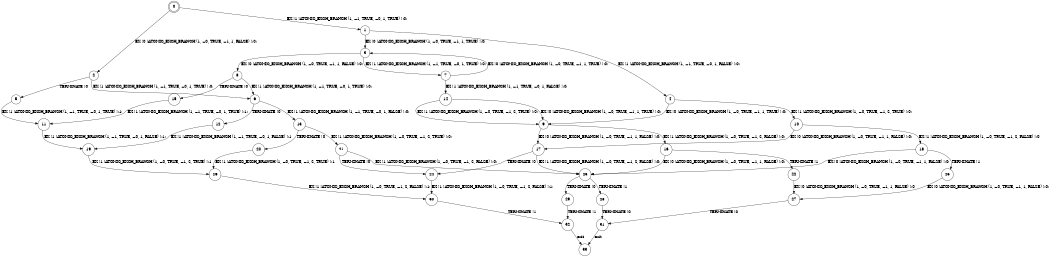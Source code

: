 digraph BCG {
size = "7, 10.5";
center = TRUE;
node [shape = circle];
0 [peripheries = 2];
0 -> 1 [label = "EX !1 !ATOMIC_EXCH_BRANCH (1, +1, TRUE, +0, 1, TRUE) !:0:"];
0 -> 2 [label = "EX !0 !ATOMIC_EXCH_BRANCH (1, +0, TRUE, +1, 1, FALSE) !:0:"];
1 -> 3 [label = "EX !0 !ATOMIC_EXCH_BRANCH (1, +0, TRUE, +1, 1, TRUE) !:0:"];
1 -> 4 [label = "EX !1 !ATOMIC_EXCH_BRANCH (1, +1, TRUE, +0, 1, FALSE) !:0:"];
2 -> 5 [label = "TERMINATE !0"];
2 -> 6 [label = "EX !1 !ATOMIC_EXCH_BRANCH (1, +1, TRUE, +0, 1, TRUE) !:0:"];
3 -> 7 [label = "EX !1 !ATOMIC_EXCH_BRANCH (1, +1, TRUE, +0, 1, TRUE) !:0:"];
3 -> 8 [label = "EX !0 !ATOMIC_EXCH_BRANCH (1, +0, TRUE, +1, 1, FALSE) !:0:"];
4 -> 9 [label = "EX !0 !ATOMIC_EXCH_BRANCH (1, +0, TRUE, +1, 1, TRUE) !:0:"];
4 -> 10 [label = "EX !1 !ATOMIC_EXCH_BRANCH (1, +0, TRUE, +1, 2, TRUE) !:0:"];
5 -> 11 [label = "EX !1 !ATOMIC_EXCH_BRANCH (1, +1, TRUE, +0, 1, TRUE) !:1:"];
6 -> 12 [label = "TERMINATE !0"];
6 -> 13 [label = "EX !1 !ATOMIC_EXCH_BRANCH (1, +1, TRUE, +0, 1, FALSE) !:0:"];
7 -> 14 [label = "EX !1 !ATOMIC_EXCH_BRANCH (1, +1, TRUE, +0, 1, FALSE) !:0:"];
7 -> 3 [label = "EX !0 !ATOMIC_EXCH_BRANCH (1, +0, TRUE, +1, 1, TRUE) !:0:"];
8 -> 15 [label = "TERMINATE !0"];
8 -> 6 [label = "EX !1 !ATOMIC_EXCH_BRANCH (1, +1, TRUE, +0, 1, TRUE) !:0:"];
9 -> 16 [label = "EX !1 !ATOMIC_EXCH_BRANCH (1, +0, TRUE, +1, 2, FALSE) !:0:"];
9 -> 17 [label = "EX !0 !ATOMIC_EXCH_BRANCH (1, +0, TRUE, +1, 1, FALSE) !:0:"];
10 -> 17 [label = "EX !0 !ATOMIC_EXCH_BRANCH (1, +0, TRUE, +1, 1, FALSE) !:0:"];
10 -> 18 [label = "EX !1 !ATOMIC_EXCH_BRANCH (1, +0, TRUE, +1, 2, FALSE) !:0:"];
11 -> 19 [label = "EX !1 !ATOMIC_EXCH_BRANCH (1, +1, TRUE, +0, 1, FALSE) !:1:"];
12 -> 19 [label = "EX !1 !ATOMIC_EXCH_BRANCH (1, +1, TRUE, +0, 1, FALSE) !:1:"];
13 -> 20 [label = "TERMINATE !0"];
13 -> 21 [label = "EX !1 !ATOMIC_EXCH_BRANCH (1, +0, TRUE, +1, 2, TRUE) !:0:"];
14 -> 9 [label = "EX !1 !ATOMIC_EXCH_BRANCH (1, +0, TRUE, +1, 2, TRUE) !:0:"];
14 -> 9 [label = "EX !0 !ATOMIC_EXCH_BRANCH (1, +0, TRUE, +1, 1, TRUE) !:0:"];
15 -> 11 [label = "EX !1 !ATOMIC_EXCH_BRANCH (1, +1, TRUE, +0, 1, TRUE) !:1:"];
16 -> 22 [label = "TERMINATE !1"];
16 -> 23 [label = "EX !0 !ATOMIC_EXCH_BRANCH (1, +0, TRUE, +1, 1, FALSE) !:0:"];
17 -> 24 [label = "TERMINATE !0"];
17 -> 23 [label = "EX !1 !ATOMIC_EXCH_BRANCH (1, +0, TRUE, +1, 2, FALSE) !:0:"];
18 -> 25 [label = "TERMINATE !1"];
18 -> 23 [label = "EX !0 !ATOMIC_EXCH_BRANCH (1, +0, TRUE, +1, 1, FALSE) !:0:"];
19 -> 26 [label = "EX !1 !ATOMIC_EXCH_BRANCH (1, +0, TRUE, +1, 2, TRUE) !:1:"];
20 -> 26 [label = "EX !1 !ATOMIC_EXCH_BRANCH (1, +0, TRUE, +1, 2, TRUE) !:1:"];
21 -> 24 [label = "TERMINATE !0"];
21 -> 23 [label = "EX !1 !ATOMIC_EXCH_BRANCH (1, +0, TRUE, +1, 2, FALSE) !:0:"];
22 -> 27 [label = "EX !0 !ATOMIC_EXCH_BRANCH (1, +0, TRUE, +1, 1, FALSE) !:0:"];
23 -> 28 [label = "TERMINATE !1"];
23 -> 29 [label = "TERMINATE !0"];
24 -> 30 [label = "EX !1 !ATOMIC_EXCH_BRANCH (1, +0, TRUE, +1, 2, FALSE) !:1:"];
25 -> 27 [label = "EX !0 !ATOMIC_EXCH_BRANCH (1, +0, TRUE, +1, 1, FALSE) !:0:"];
26 -> 30 [label = "EX !1 !ATOMIC_EXCH_BRANCH (1, +0, TRUE, +1, 2, FALSE) !:1:"];
27 -> 31 [label = "TERMINATE !0"];
28 -> 31 [label = "TERMINATE !0"];
29 -> 32 [label = "TERMINATE !1"];
30 -> 32 [label = "TERMINATE !1"];
31 -> 33 [label = "exit"];
32 -> 33 [label = "exit"];
}
